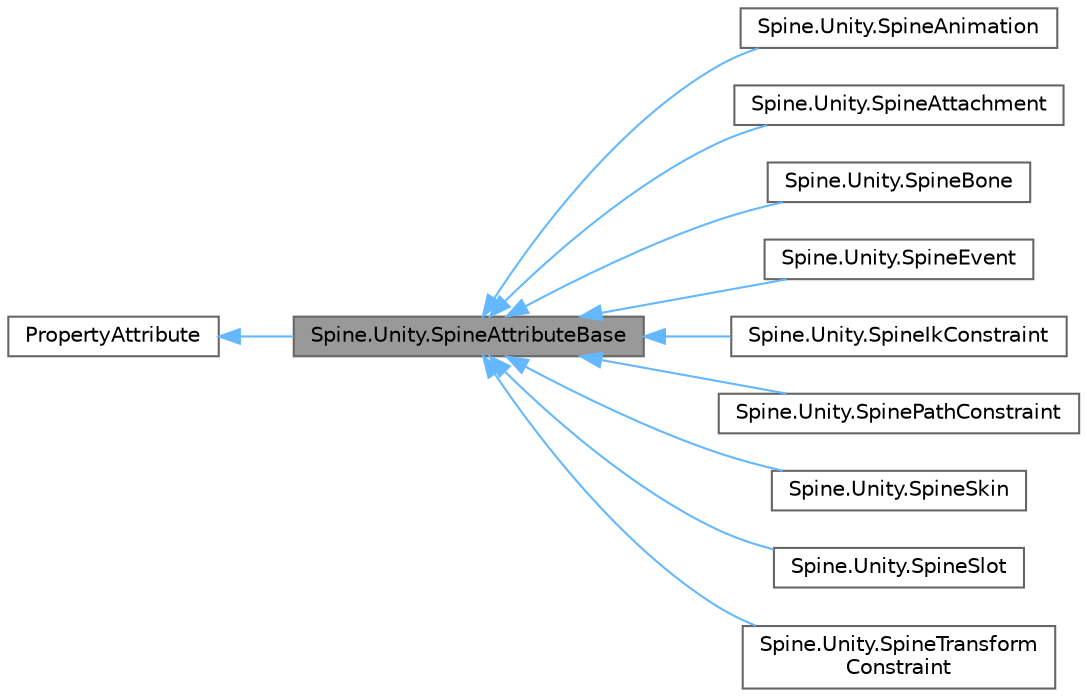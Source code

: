 digraph "Spine.Unity.SpineAttributeBase"
{
 // LATEX_PDF_SIZE
  bgcolor="transparent";
  edge [fontname=Helvetica,fontsize=10,labelfontname=Helvetica,labelfontsize=10];
  node [fontname=Helvetica,fontsize=10,shape=box,height=0.2,width=0.4];
  rankdir="LR";
  Node1 [id="Node000001",label="Spine.Unity.SpineAttributeBase",height=0.2,width=0.4,color="gray40", fillcolor="grey60", style="filled", fontcolor="black",tooltip=" "];
  Node2 -> Node1 [id="edge1_Node000001_Node000002",dir="back",color="steelblue1",style="solid",tooltip=" "];
  Node2 [id="Node000002",label="PropertyAttribute",height=0.2,width=0.4,color="gray40", fillcolor="white", style="filled",tooltip=" "];
  Node1 -> Node3 [id="edge2_Node000001_Node000003",dir="back",color="steelblue1",style="solid",tooltip=" "];
  Node3 [id="Node000003",label="Spine.Unity.SpineAnimation",height=0.2,width=0.4,color="gray40", fillcolor="white", style="filled",URL="$class_spine_1_1_unity_1_1_spine_animation.html",tooltip=" "];
  Node1 -> Node4 [id="edge3_Node000001_Node000004",dir="back",color="steelblue1",style="solid",tooltip=" "];
  Node4 [id="Node000004",label="Spine.Unity.SpineAttachment",height=0.2,width=0.4,color="gray40", fillcolor="white", style="filled",URL="$class_spine_1_1_unity_1_1_spine_attachment.html",tooltip=" "];
  Node1 -> Node5 [id="edge4_Node000001_Node000005",dir="back",color="steelblue1",style="solid",tooltip=" "];
  Node5 [id="Node000005",label="Spine.Unity.SpineBone",height=0.2,width=0.4,color="gray40", fillcolor="white", style="filled",URL="$class_spine_1_1_unity_1_1_spine_bone.html",tooltip=" "];
  Node1 -> Node6 [id="edge5_Node000001_Node000006",dir="back",color="steelblue1",style="solid",tooltip=" "];
  Node6 [id="Node000006",label="Spine.Unity.SpineEvent",height=0.2,width=0.4,color="gray40", fillcolor="white", style="filled",URL="$class_spine_1_1_unity_1_1_spine_event.html",tooltip=" "];
  Node1 -> Node7 [id="edge6_Node000001_Node000007",dir="back",color="steelblue1",style="solid",tooltip=" "];
  Node7 [id="Node000007",label="Spine.Unity.SpineIkConstraint",height=0.2,width=0.4,color="gray40", fillcolor="white", style="filled",URL="$class_spine_1_1_unity_1_1_spine_ik_constraint.html",tooltip=" "];
  Node1 -> Node8 [id="edge7_Node000001_Node000008",dir="back",color="steelblue1",style="solid",tooltip=" "];
  Node8 [id="Node000008",label="Spine.Unity.SpinePathConstraint",height=0.2,width=0.4,color="gray40", fillcolor="white", style="filled",URL="$class_spine_1_1_unity_1_1_spine_path_constraint.html",tooltip=" "];
  Node1 -> Node9 [id="edge8_Node000001_Node000009",dir="back",color="steelblue1",style="solid",tooltip=" "];
  Node9 [id="Node000009",label="Spine.Unity.SpineSkin",height=0.2,width=0.4,color="gray40", fillcolor="white", style="filled",URL="$class_spine_1_1_unity_1_1_spine_skin.html",tooltip=" "];
  Node1 -> Node10 [id="edge9_Node000001_Node000010",dir="back",color="steelblue1",style="solid",tooltip=" "];
  Node10 [id="Node000010",label="Spine.Unity.SpineSlot",height=0.2,width=0.4,color="gray40", fillcolor="white", style="filled",URL="$class_spine_1_1_unity_1_1_spine_slot.html",tooltip=" "];
  Node1 -> Node11 [id="edge10_Node000001_Node000011",dir="back",color="steelblue1",style="solid",tooltip=" "];
  Node11 [id="Node000011",label="Spine.Unity.SpineTransform\lConstraint",height=0.2,width=0.4,color="gray40", fillcolor="white", style="filled",URL="$class_spine_1_1_unity_1_1_spine_transform_constraint.html",tooltip=" "];
}
